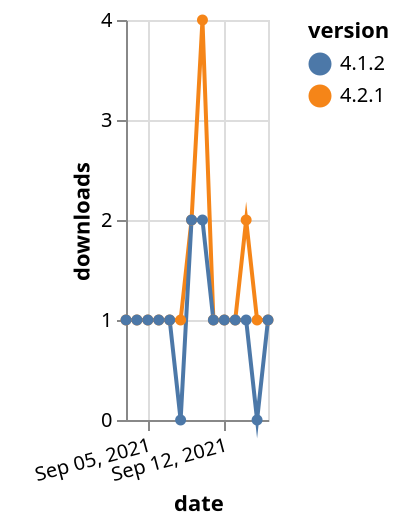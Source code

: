 {"$schema": "https://vega.github.io/schema/vega-lite/v5.json", "description": "A simple bar chart with embedded data.", "data": {"values": [{"date": "2021-09-03", "total": 189, "delta": 1, "version": "4.2.1"}, {"date": "2021-09-04", "total": 190, "delta": 1, "version": "4.2.1"}, {"date": "2021-09-05", "total": 191, "delta": 1, "version": "4.2.1"}, {"date": "2021-09-06", "total": 192, "delta": 1, "version": "4.2.1"}, {"date": "2021-09-07", "total": 193, "delta": 1, "version": "4.2.1"}, {"date": "2021-09-08", "total": 194, "delta": 1, "version": "4.2.1"}, {"date": "2021-09-09", "total": 196, "delta": 2, "version": "4.2.1"}, {"date": "2021-09-10", "total": 200, "delta": 4, "version": "4.2.1"}, {"date": "2021-09-11", "total": 201, "delta": 1, "version": "4.2.1"}, {"date": "2021-09-12", "total": 202, "delta": 1, "version": "4.2.1"}, {"date": "2021-09-13", "total": 203, "delta": 1, "version": "4.2.1"}, {"date": "2021-09-14", "total": 205, "delta": 2, "version": "4.2.1"}, {"date": "2021-09-15", "total": 206, "delta": 1, "version": "4.2.1"}, {"date": "2021-09-16", "total": 207, "delta": 1, "version": "4.2.1"}, {"date": "2021-09-03", "total": 200, "delta": 1, "version": "4.1.2"}, {"date": "2021-09-04", "total": 201, "delta": 1, "version": "4.1.2"}, {"date": "2021-09-05", "total": 202, "delta": 1, "version": "4.1.2"}, {"date": "2021-09-06", "total": 203, "delta": 1, "version": "4.1.2"}, {"date": "2021-09-07", "total": 204, "delta": 1, "version": "4.1.2"}, {"date": "2021-09-08", "total": 204, "delta": 0, "version": "4.1.2"}, {"date": "2021-09-09", "total": 206, "delta": 2, "version": "4.1.2"}, {"date": "2021-09-10", "total": 208, "delta": 2, "version": "4.1.2"}, {"date": "2021-09-11", "total": 209, "delta": 1, "version": "4.1.2"}, {"date": "2021-09-12", "total": 210, "delta": 1, "version": "4.1.2"}, {"date": "2021-09-13", "total": 211, "delta": 1, "version": "4.1.2"}, {"date": "2021-09-14", "total": 212, "delta": 1, "version": "4.1.2"}, {"date": "2021-09-15", "total": 212, "delta": 0, "version": "4.1.2"}, {"date": "2021-09-16", "total": 213, "delta": 1, "version": "4.1.2"}]}, "width": "container", "mark": {"type": "line", "point": {"filled": true}}, "encoding": {"x": {"field": "date", "type": "temporal", "timeUnit": "yearmonthdate", "title": "date", "axis": {"labelAngle": -15}}, "y": {"field": "delta", "type": "quantitative", "title": "downloads"}, "color": {"field": "version", "type": "nominal"}, "tooltip": {"field": "delta"}}}